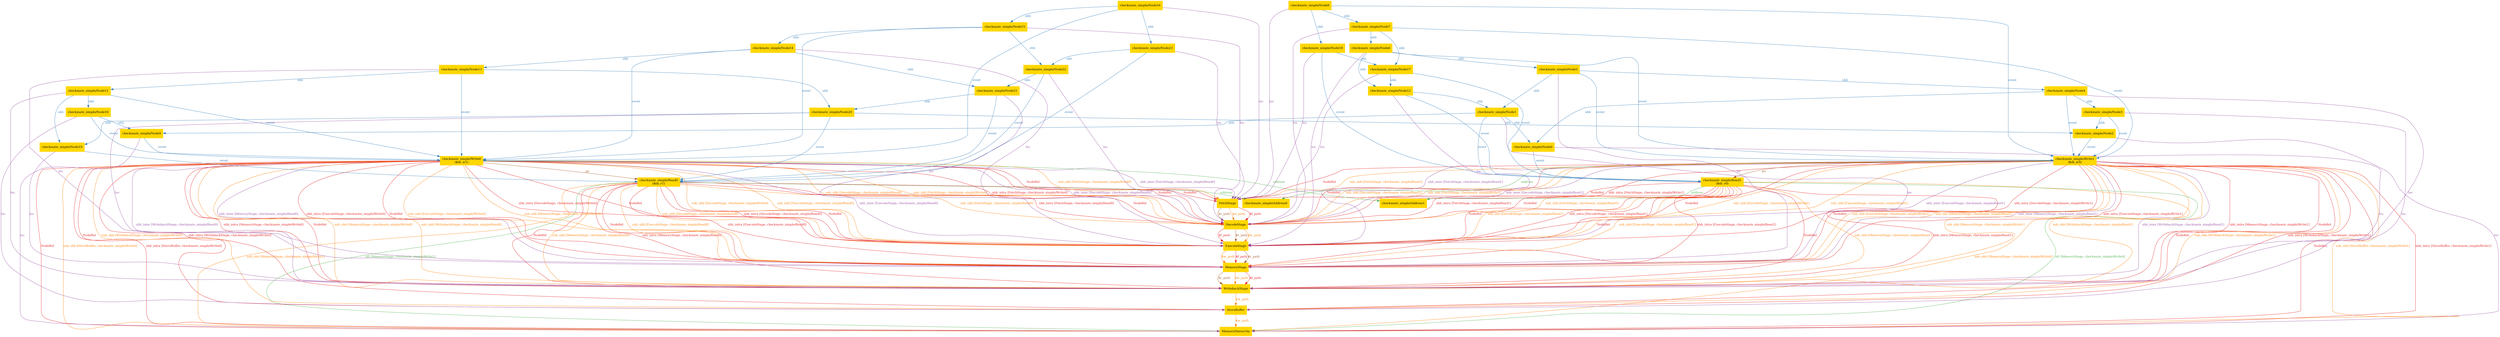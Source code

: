 digraph "graph" {
graph [fontsize=12]
node [fontsize=12]
edge [fontsize=12]
rankdir=TB;
"N7" -> "N6" [uuid = "<DecodeStage, ExecuteStage>", color = "#e41a1c", fontcolor = "#e41a1c", style = "solid", label = "$f_path", dir = "forward", weight = "1"]
"N6" -> "N5" [uuid = "<ExecuteStage, MemoryStage>", color = "#e41a1c", fontcolor = "#e41a1c", style = "solid", label = "$f_path", dir = "forward", weight = "1"]
"N8" -> "N7" [uuid = "<FetchStage, DecodeStage>", color = "#e41a1c", fontcolor = "#e41a1c", style = "solid", label = "$f_path", dir = "forward", weight = "1"]
"N5" -> "N4" [uuid = "<MemoryStage, WritebackStage>", color = "#e41a1c", fontcolor = "#e41a1c", style = "solid", label = "$f_path", dir = "forward", weight = "1"]
"N7" -> "N6" [uuid = "<DecodeStage, ExecuteStage>", color = "#a65628", fontcolor = "#a65628", style = "solid", label = "$r_path", dir = "forward", weight = "1"]
"N6" -> "N5" [uuid = "<ExecuteStage, MemoryStage>", color = "#a65628", fontcolor = "#a65628", style = "solid", label = "$r_path", dir = "forward", weight = "1"]
"N8" -> "N7" [uuid = "<FetchStage, DecodeStage>", color = "#a65628", fontcolor = "#a65628", style = "solid", label = "$r_path", dir = "forward", weight = "1"]
"N5" -> "N4" [uuid = "<MemoryStage, WritebackStage>", color = "#a65628", fontcolor = "#a65628", style = "solid", label = "$r_path", dir = "forward", weight = "1"]
"N7" -> "N6" [uuid = "<DecodeStage, ExecuteStage>", color = "#ff7f00", fontcolor = "#ff7f00", style = "solid", label = "$w_path", dir = "forward", weight = "1"]
"N6" -> "N5" [uuid = "<ExecuteStage, MemoryStage>", color = "#ff7f00", fontcolor = "#ff7f00", style = "solid", label = "$w_path", dir = "forward", weight = "1"]
"N8" -> "N7" [uuid = "<FetchStage, DecodeStage>", color = "#ff7f00", fontcolor = "#ff7f00", style = "solid", label = "$w_path", dir = "forward", weight = "1"]
"N5" -> "N4" [uuid = "<MemoryStage, WritebackStage>", color = "#ff7f00", fontcolor = "#ff7f00", style = "solid", label = "$w_path", dir = "forward", weight = "1"]
"N3" -> "N2" [uuid = "<StoreBuffer, MemoryHierarchy>", color = "#ff7f00", fontcolor = "#ff7f00", style = "solid", label = "$w_path", dir = "forward", weight = "1"]
"N4" -> "N3" [uuid = "<WritebackStage, StoreBuffer>", color = "#ff7f00", fontcolor = "#ff7f00", style = "solid", label = "$w_path", dir = "forward", weight = "1"]
"N15" -> "N1" [uuid = "<checkmate_simple/Read0, checkmate_simple/Address0>", color = "#4daf4a", fontcolor = "#4daf4a", style = "solid", label = "address", dir = "forward", weight = "1"]
"N9" -> "N0" [uuid = "<checkmate_simple/Read1, checkmate_simple/Address1>", color = "#4daf4a", fontcolor = "#4daf4a", style = "solid", label = "address", dir = "forward", weight = "1"]
"N16" -> "N0" [uuid = "<checkmate_simple/Write0, checkmate_simple/Address1>", color = "#4daf4a", fontcolor = "#4daf4a", style = "solid", label = "address", dir = "forward", weight = "1"]
"N10" -> "N1" [uuid = "<checkmate_simple/Write1, checkmate_simple/Address0>", color = "#4daf4a", fontcolor = "#4daf4a", style = "solid", label = "address", dir = "forward", weight = "1"]
"N13" -> "N9" [uuid = "<checkmate_simple/Node0, checkmate_simple/Read1>", color = "#377eb8", fontcolor = "#377eb8", style = "solid", label = "event", dir = "forward", weight = "1"]
"N19" -> "N9" [uuid = "<checkmate_simple/Node1, checkmate_simple/Read1>", color = "#377eb8", fontcolor = "#377eb8", style = "solid", label = "event", dir = "forward", weight = "1"]
"N11" -> "N10" [uuid = "<checkmate_simple/Node2, checkmate_simple/Write1>", color = "#377eb8", fontcolor = "#377eb8", style = "solid", label = "event", dir = "forward", weight = "1"]
"N12" -> "N10" [uuid = "<checkmate_simple/Node3, checkmate_simple/Write1>", color = "#377eb8", fontcolor = "#377eb8", style = "solid", label = "event", dir = "forward", weight = "1"]
"N14" -> "N10" [uuid = "<checkmate_simple/Node4, checkmate_simple/Write1>", color = "#377eb8", fontcolor = "#377eb8", style = "solid", label = "event", dir = "forward", weight = "1"]
"N23" -> "N10" [uuid = "<checkmate_simple/Node5, checkmate_simple/Write1>", color = "#377eb8", fontcolor = "#377eb8", style = "solid", label = "event", dir = "forward", weight = "1"]
"N24" -> "N10" [uuid = "<checkmate_simple/Node6, checkmate_simple/Write1>", color = "#377eb8", fontcolor = "#377eb8", style = "solid", label = "event", dir = "forward", weight = "1"]
"N25" -> "N10" [uuid = "<checkmate_simple/Node7, checkmate_simple/Write1>", color = "#377eb8", fontcolor = "#377eb8", style = "solid", label = "event", dir = "forward", weight = "1"]
"N26" -> "N10" [uuid = "<checkmate_simple/Node8, checkmate_simple/Write1>", color = "#377eb8", fontcolor = "#377eb8", style = "solid", label = "event", dir = "forward", weight = "1"]
"N17" -> "N16" [uuid = "<checkmate_simple/Node9, checkmate_simple/Write0>", color = "#377eb8", fontcolor = "#377eb8", style = "solid", label = "event", dir = "forward", weight = "1"]
"N18" -> "N16" [uuid = "<checkmate_simple/Node10, checkmate_simple/Write0>", color = "#377eb8", fontcolor = "#377eb8", style = "solid", label = "event", dir = "forward", weight = "1"]
"N32" -> "N16" [uuid = "<checkmate_simple/Node11, checkmate_simple/Write0>", color = "#377eb8", fontcolor = "#377eb8", style = "solid", label = "event", dir = "forward", weight = "1"]
"N20" -> "N9" [uuid = "<checkmate_simple/Node12, checkmate_simple/Read1>", color = "#377eb8", fontcolor = "#377eb8", style = "solid", label = "event", dir = "forward", weight = "1"]
"N33" -> "N16" [uuid = "<checkmate_simple/Node13, checkmate_simple/Write0>", color = "#377eb8", fontcolor = "#377eb8", style = "solid", label = "event", dir = "forward", weight = "1"]
"N34" -> "N16" [uuid = "<checkmate_simple/Node14, checkmate_simple/Write0>", color = "#377eb8", fontcolor = "#377eb8", style = "solid", label = "event", dir = "forward", weight = "1"]
"N35" -> "N16" [uuid = "<checkmate_simple/Node15, checkmate_simple/Write0>", color = "#377eb8", fontcolor = "#377eb8", style = "solid", label = "event", dir = "forward", weight = "1"]
"N36" -> "N16" [uuid = "<checkmate_simple/Node16, checkmate_simple/Write0>", color = "#377eb8", fontcolor = "#377eb8", style = "solid", label = "event", dir = "forward", weight = "1"]
"N21" -> "N9" [uuid = "<checkmate_simple/Node17, checkmate_simple/Read1>", color = "#377eb8", fontcolor = "#377eb8", style = "solid", label = "event", dir = "forward", weight = "1"]
"N22" -> "N9" [uuid = "<checkmate_simple/Node18, checkmate_simple/Read1>", color = "#377eb8", fontcolor = "#377eb8", style = "solid", label = "event", dir = "forward", weight = "1"]
"N27" -> "N15" [uuid = "<checkmate_simple/Node19, checkmate_simple/Read0>", color = "#377eb8", fontcolor = "#377eb8", style = "solid", label = "event", dir = "forward", weight = "1"]
"N28" -> "N15" [uuid = "<checkmate_simple/Node20, checkmate_simple/Read0>", color = "#377eb8", fontcolor = "#377eb8", style = "solid", label = "event", dir = "forward", weight = "1"]
"N29" -> "N15" [uuid = "<checkmate_simple/Node21, checkmate_simple/Read0>", color = "#377eb8", fontcolor = "#377eb8", style = "solid", label = "event", dir = "forward", weight = "1"]
"N30" -> "N15" [uuid = "<checkmate_simple/Node22, checkmate_simple/Read0>", color = "#377eb8", fontcolor = "#377eb8", style = "solid", label = "event", dir = "forward", weight = "1"]
"N31" -> "N15" [uuid = "<checkmate_simple/Node23, checkmate_simple/Read0>", color = "#377eb8", fontcolor = "#377eb8", style = "solid", label = "event", dir = "forward", weight = "1"]
"N13" -> "N4" [uuid = "<checkmate_simple/Node0, WritebackStage>", color = "#984ea3", fontcolor = "#984ea3", style = "solid", label = "loc", dir = "forward", weight = "1"]
"N19" -> "N5" [uuid = "<checkmate_simple/Node1, MemoryStage>", color = "#984ea3", fontcolor = "#984ea3", style = "solid", label = "loc", dir = "forward", weight = "1"]
"N11" -> "N2" [uuid = "<checkmate_simple/Node2, MemoryHierarchy>", color = "#984ea3", fontcolor = "#984ea3", style = "solid", label = "loc", dir = "forward", weight = "1"]
"N12" -> "N3" [uuid = "<checkmate_simple/Node3, StoreBuffer>", color = "#984ea3", fontcolor = "#984ea3", style = "solid", label = "loc", dir = "forward", weight = "1"]
"N14" -> "N4" [uuid = "<checkmate_simple/Node4, WritebackStage>", color = "#984ea3", fontcolor = "#984ea3", style = "solid", label = "loc", dir = "forward", weight = "1"]
"N23" -> "N5" [uuid = "<checkmate_simple/Node5, MemoryStage>", color = "#984ea3", fontcolor = "#984ea3", style = "solid", label = "loc", dir = "forward", weight = "1"]
"N24" -> "N6" [uuid = "<checkmate_simple/Node6, ExecuteStage>", color = "#984ea3", fontcolor = "#984ea3", style = "solid", label = "loc", dir = "forward", weight = "1"]
"N25" -> "N7" [uuid = "<checkmate_simple/Node7, DecodeStage>", color = "#984ea3", fontcolor = "#984ea3", style = "solid", label = "loc", dir = "forward", weight = "1"]
"N26" -> "N8" [uuid = "<checkmate_simple/Node8, FetchStage>", color = "#984ea3", fontcolor = "#984ea3", style = "solid", label = "loc", dir = "forward", weight = "1"]
"N17" -> "N2" [uuid = "<checkmate_simple/Node9, MemoryHierarchy>", color = "#984ea3", fontcolor = "#984ea3", style = "solid", label = "loc", dir = "forward", weight = "1"]
"N18" -> "N3" [uuid = "<checkmate_simple/Node10, StoreBuffer>", color = "#984ea3", fontcolor = "#984ea3", style = "solid", label = "loc", dir = "forward", weight = "1"]
"N32" -> "N4" [uuid = "<checkmate_simple/Node11, WritebackStage>", color = "#984ea3", fontcolor = "#984ea3", style = "solid", label = "loc", dir = "forward", weight = "1"]
"N20" -> "N6" [uuid = "<checkmate_simple/Node12, ExecuteStage>", color = "#984ea3", fontcolor = "#984ea3", style = "solid", label = "loc", dir = "forward", weight = "1"]
"N33" -> "N5" [uuid = "<checkmate_simple/Node13, MemoryStage>", color = "#984ea3", fontcolor = "#984ea3", style = "solid", label = "loc", dir = "forward", weight = "1"]
"N34" -> "N6" [uuid = "<checkmate_simple/Node14, ExecuteStage>", color = "#984ea3", fontcolor = "#984ea3", style = "solid", label = "loc", dir = "forward", weight = "1"]
"N35" -> "N7" [uuid = "<checkmate_simple/Node15, DecodeStage>", color = "#984ea3", fontcolor = "#984ea3", style = "solid", label = "loc", dir = "forward", weight = "1"]
"N36" -> "N8" [uuid = "<checkmate_simple/Node16, FetchStage>", color = "#984ea3", fontcolor = "#984ea3", style = "solid", label = "loc", dir = "forward", weight = "1"]
"N21" -> "N7" [uuid = "<checkmate_simple/Node17, DecodeStage>", color = "#984ea3", fontcolor = "#984ea3", style = "solid", label = "loc", dir = "forward", weight = "1"]
"N22" -> "N8" [uuid = "<checkmate_simple/Node18, FetchStage>", color = "#984ea3", fontcolor = "#984ea3", style = "solid", label = "loc", dir = "forward", weight = "1"]
"N27" -> "N4" [uuid = "<checkmate_simple/Node19, WritebackStage>", color = "#984ea3", fontcolor = "#984ea3", style = "solid", label = "loc", dir = "forward", weight = "1"]
"N28" -> "N5" [uuid = "<checkmate_simple/Node20, MemoryStage>", color = "#984ea3", fontcolor = "#984ea3", style = "solid", label = "loc", dir = "forward", weight = "1"]
"N29" -> "N6" [uuid = "<checkmate_simple/Node21, ExecuteStage>", color = "#984ea3", fontcolor = "#984ea3", style = "solid", label = "loc", dir = "forward", weight = "1"]
"N30" -> "N7" [uuid = "<checkmate_simple/Node22, DecodeStage>", color = "#984ea3", fontcolor = "#984ea3", style = "solid", label = "loc", dir = "forward", weight = "1"]
"N31" -> "N8" [uuid = "<checkmate_simple/Node23, FetchStage>", color = "#984ea3", fontcolor = "#984ea3", style = "solid", label = "loc", dir = "forward", weight = "1"]
"N15" -> "N7" [uuid = "<checkmate_simple/Read0, DecodeStage>", color = "#e41a1c", fontcolor = "#e41a1c", style = "solid", label = "NodeRel", dir = "forward", weight = "1"]
"N15" -> "N6" [uuid = "<checkmate_simple/Read0, ExecuteStage>", color = "#e41a1c", fontcolor = "#e41a1c", style = "solid", label = "NodeRel", dir = "forward", weight = "1"]
"N15" -> "N8" [uuid = "<checkmate_simple/Read0, FetchStage>", color = "#e41a1c", fontcolor = "#e41a1c", style = "solid", label = "NodeRel", dir = "forward", weight = "1"]
"N15" -> "N5" [uuid = "<checkmate_simple/Read0, MemoryStage>", color = "#e41a1c", fontcolor = "#e41a1c", style = "solid", label = "NodeRel", dir = "forward", weight = "1"]
"N15" -> "N4" [uuid = "<checkmate_simple/Read0, WritebackStage>", color = "#e41a1c", fontcolor = "#e41a1c", style = "solid", label = "NodeRel", dir = "forward", weight = "1"]
"N9" -> "N7" [uuid = "<checkmate_simple/Read1, DecodeStage>", color = "#e41a1c", fontcolor = "#e41a1c", style = "solid", label = "NodeRel", dir = "forward", weight = "1"]
"N9" -> "N6" [uuid = "<checkmate_simple/Read1, ExecuteStage>", color = "#e41a1c", fontcolor = "#e41a1c", style = "solid", label = "NodeRel", dir = "forward", weight = "1"]
"N9" -> "N8" [uuid = "<checkmate_simple/Read1, FetchStage>", color = "#e41a1c", fontcolor = "#e41a1c", style = "solid", label = "NodeRel", dir = "forward", weight = "1"]
"N9" -> "N5" [uuid = "<checkmate_simple/Read1, MemoryStage>", color = "#e41a1c", fontcolor = "#e41a1c", style = "solid", label = "NodeRel", dir = "forward", weight = "1"]
"N9" -> "N4" [uuid = "<checkmate_simple/Read1, WritebackStage>", color = "#e41a1c", fontcolor = "#e41a1c", style = "solid", label = "NodeRel", dir = "forward", weight = "1"]
"N16" -> "N7" [uuid = "<checkmate_simple/Write0, DecodeStage>", color = "#e41a1c", fontcolor = "#e41a1c", style = "solid", label = "NodeRel", dir = "forward", weight = "1"]
"N16" -> "N6" [uuid = "<checkmate_simple/Write0, ExecuteStage>", color = "#e41a1c", fontcolor = "#e41a1c", style = "solid", label = "NodeRel", dir = "forward", weight = "1"]
"N16" -> "N8" [uuid = "<checkmate_simple/Write0, FetchStage>", color = "#e41a1c", fontcolor = "#e41a1c", style = "solid", label = "NodeRel", dir = "forward", weight = "1"]
"N16" -> "N2" [uuid = "<checkmate_simple/Write0, MemoryHierarchy>", color = "#e41a1c", fontcolor = "#e41a1c", style = "solid", label = "NodeRel", dir = "forward", weight = "1"]
"N16" -> "N5" [uuid = "<checkmate_simple/Write0, MemoryStage>", color = "#e41a1c", fontcolor = "#e41a1c", style = "solid", label = "NodeRel", dir = "forward", weight = "1"]
"N16" -> "N3" [uuid = "<checkmate_simple/Write0, StoreBuffer>", color = "#e41a1c", fontcolor = "#e41a1c", style = "solid", label = "NodeRel", dir = "forward", weight = "1"]
"N16" -> "N4" [uuid = "<checkmate_simple/Write0, WritebackStage>", color = "#e41a1c", fontcolor = "#e41a1c", style = "solid", label = "NodeRel", dir = "forward", weight = "1"]
"N10" -> "N7" [uuid = "<checkmate_simple/Write1, DecodeStage>", color = "#e41a1c", fontcolor = "#e41a1c", style = "solid", label = "NodeRel", dir = "forward", weight = "1"]
"N10" -> "N6" [uuid = "<checkmate_simple/Write1, ExecuteStage>", color = "#e41a1c", fontcolor = "#e41a1c", style = "solid", label = "NodeRel", dir = "forward", weight = "1"]
"N10" -> "N8" [uuid = "<checkmate_simple/Write1, FetchStage>", color = "#e41a1c", fontcolor = "#e41a1c", style = "solid", label = "NodeRel", dir = "forward", weight = "1"]
"N10" -> "N2" [uuid = "<checkmate_simple/Write1, MemoryHierarchy>", color = "#e41a1c", fontcolor = "#e41a1c", style = "solid", label = "NodeRel", dir = "forward", weight = "1"]
"N10" -> "N5" [uuid = "<checkmate_simple/Write1, MemoryStage>", color = "#e41a1c", fontcolor = "#e41a1c", style = "solid", label = "NodeRel", dir = "forward", weight = "1"]
"N10" -> "N3" [uuid = "<checkmate_simple/Write1, StoreBuffer>", color = "#e41a1c", fontcolor = "#e41a1c", style = "solid", label = "NodeRel", dir = "forward", weight = "1"]
"N10" -> "N4" [uuid = "<checkmate_simple/Write1, WritebackStage>", color = "#e41a1c", fontcolor = "#e41a1c", style = "solid", label = "NodeRel", dir = "forward", weight = "1"]
"N16" -> "N15" [uuid = "<checkmate_simple/Write0, checkmate_simple/Read0>", color = "#a65628", fontcolor = "#a65628", style = "solid", label = "po", dir = "forward", weight = "1"]
"N10" -> "N9" [uuid = "<checkmate_simple/Write1, checkmate_simple/Read1>", color = "#a65628", fontcolor = "#a65628", style = "solid", label = "po", dir = "forward", weight = "1"]
"N15" -> "N6" [uuid = "<checkmate_simple/Read0, DecodeStage, checkmate_simple/Read0, ExecuteStage>", color = "#ff7f00", fontcolor = "#ff7f00", style = "solid", label = "sub_uhb [DecodeStage, checkmate_simple/Read0]", dir = "forward", weight = "1"]
"N15" -> "N5" [uuid = "<checkmate_simple/Read0, ExecuteStage, checkmate_simple/Read0, MemoryStage>", color = "#ff7f00", fontcolor = "#ff7f00", style = "solid", label = "sub_uhb [ExecuteStage, checkmate_simple/Read0]", dir = "forward", weight = "1"]
"N15" -> "N7" [uuid = "<checkmate_simple/Read0, FetchStage, checkmate_simple/Read0, DecodeStage>", color = "#ff7f00", fontcolor = "#ff7f00", style = "solid", label = "sub_uhb [FetchStage, checkmate_simple/Read0]", dir = "forward", weight = "1"]
"N15" -> "N4" [uuid = "<checkmate_simple/Read0, MemoryStage, checkmate_simple/Read0, WritebackStage>", color = "#ff7f00", fontcolor = "#ff7f00", style = "solid", label = "sub_uhb [MemoryStage, checkmate_simple/Read0]", dir = "forward", weight = "1"]
"N15" -> "N2" [uuid = "<checkmate_simple/Read0, MemoryStage, checkmate_simple/Write1, MemoryHierarchy>", color = "#ff7f00", fontcolor = "#ff7f00", style = "solid", label = "sub_uhb [MemoryStage, checkmate_simple/Write1]", dir = "forward", weight = "1"]
"N9" -> "N6" [uuid = "<checkmate_simple/Read1, DecodeStage, checkmate_simple/Read1, ExecuteStage>", color = "#ff7f00", fontcolor = "#ff7f00", style = "solid", label = "sub_uhb [DecodeStage, checkmate_simple/Read1]", dir = "forward", weight = "1"]
"N9" -> "N5" [uuid = "<checkmate_simple/Read1, ExecuteStage, checkmate_simple/Read1, MemoryStage>", color = "#ff7f00", fontcolor = "#ff7f00", style = "solid", label = "sub_uhb [ExecuteStage, checkmate_simple/Read1]", dir = "forward", weight = "1"]
"N9" -> "N7" [uuid = "<checkmate_simple/Read1, FetchStage, checkmate_simple/Read1, DecodeStage>", color = "#ff7f00", fontcolor = "#ff7f00", style = "solid", label = "sub_uhb [FetchStage, checkmate_simple/Read1]", dir = "forward", weight = "1"]
"N9" -> "N4" [uuid = "<checkmate_simple/Read1, MemoryStage, checkmate_simple/Read1, WritebackStage>", color = "#ff7f00", fontcolor = "#ff7f00", style = "solid", label = "sub_uhb [MemoryStage, checkmate_simple/Read1]", dir = "forward", weight = "1"]
"N9" -> "N2" [uuid = "<checkmate_simple/Read1, MemoryStage, checkmate_simple/Write0, MemoryHierarchy>", color = "#ff7f00", fontcolor = "#ff7f00", style = "solid", label = "sub_uhb [MemoryStage, checkmate_simple/Write0]", dir = "forward", weight = "1"]
"N16" -> "N7" [uuid = "<checkmate_simple/Write0, DecodeStage, checkmate_simple/Read0, DecodeStage>", color = "#ff7f00", fontcolor = "#ff7f00", style = "solid", label = "sub_uhb [DecodeStage, checkmate_simple/Read0]", dir = "forward", weight = "1"]
"N16" -> "N6" [uuid = "<checkmate_simple/Write0, DecodeStage, checkmate_simple/Write0, ExecuteStage>", color = "#ff7f00", fontcolor = "#ff7f00", style = "solid", label = "sub_uhb [DecodeStage, checkmate_simple/Write0]", dir = "forward", weight = "1"]
"N16" -> "N6" [uuid = "<checkmate_simple/Write0, ExecuteStage, checkmate_simple/Read0, ExecuteStage>", color = "#ff7f00", fontcolor = "#ff7f00", style = "solid", label = "sub_uhb [ExecuteStage, checkmate_simple/Read0]", dir = "forward", weight = "1"]
"N16" -> "N5" [uuid = "<checkmate_simple/Write0, ExecuteStage, checkmate_simple/Write0, MemoryStage>", color = "#ff7f00", fontcolor = "#ff7f00", style = "solid", label = "sub_uhb [ExecuteStage, checkmate_simple/Write0]", dir = "forward", weight = "1"]
"N16" -> "N8" [uuid = "<checkmate_simple/Write0, FetchStage, checkmate_simple/Read0, FetchStage>", color = "#ff7f00", fontcolor = "#ff7f00", style = "solid", label = "sub_uhb [FetchStage, checkmate_simple/Read0]", dir = "forward", weight = "1"]
"N16" -> "N7" [uuid = "<checkmate_simple/Write0, FetchStage, checkmate_simple/Write0, DecodeStage>", color = "#ff7f00", fontcolor = "#ff7f00", style = "solid", label = "sub_uhb [FetchStage, checkmate_simple/Write0]", dir = "forward", weight = "1"]
"N16" -> "N5" [uuid = "<checkmate_simple/Write0, MemoryStage, checkmate_simple/Read0, MemoryStage>", color = "#ff7f00", fontcolor = "#ff7f00", style = "solid", label = "sub_uhb [MemoryStage, checkmate_simple/Read0]", dir = "forward", weight = "1"]
"N16" -> "N4" [uuid = "<checkmate_simple/Write0, MemoryStage, checkmate_simple/Write0, WritebackStage>", color = "#ff7f00", fontcolor = "#ff7f00", style = "solid", label = "sub_uhb [MemoryStage, checkmate_simple/Write0]", dir = "forward", weight = "1"]
"N16" -> "N2" [uuid = "<checkmate_simple/Write0, StoreBuffer, checkmate_simple/Write0, MemoryHierarchy>", color = "#ff7f00", fontcolor = "#ff7f00", style = "solid", label = "sub_uhb [StoreBuffer, checkmate_simple/Write0]", dir = "forward", weight = "1"]
"N16" -> "N4" [uuid = "<checkmate_simple/Write0, WritebackStage, checkmate_simple/Read0, WritebackStage>", color = "#ff7f00", fontcolor = "#ff7f00", style = "solid", label = "sub_uhb [WritebackStage, checkmate_simple/Read0]", dir = "forward", weight = "1"]
"N16" -> "N3" [uuid = "<checkmate_simple/Write0, WritebackStage, checkmate_simple/Write0, StoreBuffer>", color = "#ff7f00", fontcolor = "#ff7f00", style = "solid", label = "sub_uhb [WritebackStage, checkmate_simple/Write0]", dir = "forward", weight = "1"]
"N10" -> "N7" [uuid = "<checkmate_simple/Write1, DecodeStage, checkmate_simple/Read1, DecodeStage>", color = "#ff7f00", fontcolor = "#ff7f00", style = "solid", label = "sub_uhb [DecodeStage, checkmate_simple/Read1]", dir = "forward", weight = "1"]
"N10" -> "N6" [uuid = "<checkmate_simple/Write1, DecodeStage, checkmate_simple/Write1, ExecuteStage>", color = "#ff7f00", fontcolor = "#ff7f00", style = "solid", label = "sub_uhb [DecodeStage, checkmate_simple/Write1]", dir = "forward", weight = "1"]
"N10" -> "N6" [uuid = "<checkmate_simple/Write1, ExecuteStage, checkmate_simple/Read1, ExecuteStage>", color = "#ff7f00", fontcolor = "#ff7f00", style = "solid", label = "sub_uhb [ExecuteStage, checkmate_simple/Read1]", dir = "forward", weight = "1"]
"N10" -> "N5" [uuid = "<checkmate_simple/Write1, ExecuteStage, checkmate_simple/Write1, MemoryStage>", color = "#ff7f00", fontcolor = "#ff7f00", style = "solid", label = "sub_uhb [ExecuteStage, checkmate_simple/Write1]", dir = "forward", weight = "1"]
"N10" -> "N8" [uuid = "<checkmate_simple/Write1, FetchStage, checkmate_simple/Read1, FetchStage>", color = "#ff7f00", fontcolor = "#ff7f00", style = "solid", label = "sub_uhb [FetchStage, checkmate_simple/Read1]", dir = "forward", weight = "1"]
"N10" -> "N7" [uuid = "<checkmate_simple/Write1, FetchStage, checkmate_simple/Write1, DecodeStage>", color = "#ff7f00", fontcolor = "#ff7f00", style = "solid", label = "sub_uhb [FetchStage, checkmate_simple/Write1]", dir = "forward", weight = "1"]
"N10" -> "N5" [uuid = "<checkmate_simple/Write1, MemoryStage, checkmate_simple/Read1, MemoryStage>", color = "#ff7f00", fontcolor = "#ff7f00", style = "solid", label = "sub_uhb [MemoryStage, checkmate_simple/Read1]", dir = "forward", weight = "1"]
"N10" -> "N4" [uuid = "<checkmate_simple/Write1, MemoryStage, checkmate_simple/Write1, WritebackStage>", color = "#ff7f00", fontcolor = "#ff7f00", style = "solid", label = "sub_uhb [MemoryStage, checkmate_simple/Write1]", dir = "forward", weight = "1"]
"N10" -> "N2" [uuid = "<checkmate_simple/Write1, StoreBuffer, checkmate_simple/Write1, MemoryHierarchy>", color = "#ff7f00", fontcolor = "#ff7f00", style = "solid", label = "sub_uhb [StoreBuffer, checkmate_simple/Write1]", dir = "forward", weight = "1"]
"N10" -> "N4" [uuid = "<checkmate_simple/Write1, WritebackStage, checkmate_simple/Read1, WritebackStage>", color = "#ff7f00", fontcolor = "#ff7f00", style = "solid", label = "sub_uhb [WritebackStage, checkmate_simple/Read1]", dir = "forward", weight = "1"]
"N10" -> "N3" [uuid = "<checkmate_simple/Write1, WritebackStage, checkmate_simple/Write1, StoreBuffer>", color = "#ff7f00", fontcolor = "#ff7f00", style = "solid", label = "sub_uhb [WritebackStage, checkmate_simple/Write1]", dir = "forward", weight = "1"]
"N15" -> "N2" [uuid = "<checkmate_simple/Read0, MemoryStage, checkmate_simple/Write1, MemoryHierarchy>", color = "#4daf4a", fontcolor = "#4daf4a", style = "solid", label = "ufr [MemoryStage, checkmate_simple/Write1]", dir = "forward", weight = "1"]
"N9" -> "N2" [uuid = "<checkmate_simple/Read1, MemoryStage, checkmate_simple/Write0, MemoryHierarchy>", color = "#4daf4a", fontcolor = "#4daf4a", style = "solid", label = "ufr [MemoryStage, checkmate_simple/Write0]", dir = "forward", weight = "1"]
"N19" -> "N13" [uuid = "<checkmate_simple/Node1, checkmate_simple/Node0>", color = "#377eb8", fontcolor = "#377eb8", style = "solid", label = "uhb", dir = "forward", weight = "1"]
"N19" -> "N17" [uuid = "<checkmate_simple/Node1, checkmate_simple/Node9>", color = "#377eb8", fontcolor = "#377eb8", style = "solid", label = "uhb", dir = "forward", weight = "1"]
"N12" -> "N11" [uuid = "<checkmate_simple/Node3, checkmate_simple/Node2>", color = "#377eb8", fontcolor = "#377eb8", style = "solid", label = "uhb", dir = "forward", weight = "1"]
"N14" -> "N13" [uuid = "<checkmate_simple/Node4, checkmate_simple/Node0>", color = "#377eb8", fontcolor = "#377eb8", style = "solid", label = "uhb", dir = "forward", weight = "1"]
"N14" -> "N12" [uuid = "<checkmate_simple/Node4, checkmate_simple/Node3>", color = "#377eb8", fontcolor = "#377eb8", style = "solid", label = "uhb", dir = "forward", weight = "1"]
"N23" -> "N19" [uuid = "<checkmate_simple/Node5, checkmate_simple/Node1>", color = "#377eb8", fontcolor = "#377eb8", style = "solid", label = "uhb", dir = "forward", weight = "1"]
"N23" -> "N14" [uuid = "<checkmate_simple/Node5, checkmate_simple/Node4>", color = "#377eb8", fontcolor = "#377eb8", style = "solid", label = "uhb", dir = "forward", weight = "1"]
"N24" -> "N23" [uuid = "<checkmate_simple/Node6, checkmate_simple/Node5>", color = "#377eb8", fontcolor = "#377eb8", style = "solid", label = "uhb", dir = "forward", weight = "1"]
"N24" -> "N20" [uuid = "<checkmate_simple/Node6, checkmate_simple/Node12>", color = "#377eb8", fontcolor = "#377eb8", style = "solid", label = "uhb", dir = "forward", weight = "1"]
"N25" -> "N24" [uuid = "<checkmate_simple/Node7, checkmate_simple/Node6>", color = "#377eb8", fontcolor = "#377eb8", style = "solid", label = "uhb", dir = "forward", weight = "1"]
"N25" -> "N21" [uuid = "<checkmate_simple/Node7, checkmate_simple/Node17>", color = "#377eb8", fontcolor = "#377eb8", style = "solid", label = "uhb", dir = "forward", weight = "1"]
"N26" -> "N25" [uuid = "<checkmate_simple/Node8, checkmate_simple/Node7>", color = "#377eb8", fontcolor = "#377eb8", style = "solid", label = "uhb", dir = "forward", weight = "1"]
"N26" -> "N22" [uuid = "<checkmate_simple/Node8, checkmate_simple/Node18>", color = "#377eb8", fontcolor = "#377eb8", style = "solid", label = "uhb", dir = "forward", weight = "1"]
"N18" -> "N17" [uuid = "<checkmate_simple/Node10, checkmate_simple/Node9>", color = "#377eb8", fontcolor = "#377eb8", style = "solid", label = "uhb", dir = "forward", weight = "1"]
"N32" -> "N18" [uuid = "<checkmate_simple/Node11, checkmate_simple/Node10>", color = "#377eb8", fontcolor = "#377eb8", style = "solid", label = "uhb", dir = "forward", weight = "1"]
"N32" -> "N27" [uuid = "<checkmate_simple/Node11, checkmate_simple/Node19>", color = "#377eb8", fontcolor = "#377eb8", style = "solid", label = "uhb", dir = "forward", weight = "1"]
"N20" -> "N19" [uuid = "<checkmate_simple/Node12, checkmate_simple/Node1>", color = "#377eb8", fontcolor = "#377eb8", style = "solid", label = "uhb", dir = "forward", weight = "1"]
"N33" -> "N32" [uuid = "<checkmate_simple/Node13, checkmate_simple/Node11>", color = "#377eb8", fontcolor = "#377eb8", style = "solid", label = "uhb", dir = "forward", weight = "1"]
"N33" -> "N28" [uuid = "<checkmate_simple/Node13, checkmate_simple/Node20>", color = "#377eb8", fontcolor = "#377eb8", style = "solid", label = "uhb", dir = "forward", weight = "1"]
"N34" -> "N33" [uuid = "<checkmate_simple/Node14, checkmate_simple/Node13>", color = "#377eb8", fontcolor = "#377eb8", style = "solid", label = "uhb", dir = "forward", weight = "1"]
"N34" -> "N29" [uuid = "<checkmate_simple/Node14, checkmate_simple/Node21>", color = "#377eb8", fontcolor = "#377eb8", style = "solid", label = "uhb", dir = "forward", weight = "1"]
"N35" -> "N34" [uuid = "<checkmate_simple/Node15, checkmate_simple/Node14>", color = "#377eb8", fontcolor = "#377eb8", style = "solid", label = "uhb", dir = "forward", weight = "1"]
"N35" -> "N30" [uuid = "<checkmate_simple/Node15, checkmate_simple/Node22>", color = "#377eb8", fontcolor = "#377eb8", style = "solid", label = "uhb", dir = "forward", weight = "1"]
"N36" -> "N35" [uuid = "<checkmate_simple/Node16, checkmate_simple/Node15>", color = "#377eb8", fontcolor = "#377eb8", style = "solid", label = "uhb", dir = "forward", weight = "1"]
"N36" -> "N31" [uuid = "<checkmate_simple/Node16, checkmate_simple/Node23>", color = "#377eb8", fontcolor = "#377eb8", style = "solid", label = "uhb", dir = "forward", weight = "1"]
"N21" -> "N20" [uuid = "<checkmate_simple/Node17, checkmate_simple/Node12>", color = "#377eb8", fontcolor = "#377eb8", style = "solid", label = "uhb", dir = "forward", weight = "1"]
"N22" -> "N21" [uuid = "<checkmate_simple/Node18, checkmate_simple/Node17>", color = "#377eb8", fontcolor = "#377eb8", style = "solid", label = "uhb", dir = "forward", weight = "1"]
"N28" -> "N11" [uuid = "<checkmate_simple/Node20, checkmate_simple/Node2>", color = "#377eb8", fontcolor = "#377eb8", style = "solid", label = "uhb", dir = "forward", weight = "1"]
"N28" -> "N27" [uuid = "<checkmate_simple/Node20, checkmate_simple/Node19>", color = "#377eb8", fontcolor = "#377eb8", style = "solid", label = "uhb", dir = "forward", weight = "1"]
"N29" -> "N28" [uuid = "<checkmate_simple/Node21, checkmate_simple/Node20>", color = "#377eb8", fontcolor = "#377eb8", style = "solid", label = "uhb", dir = "forward", weight = "1"]
"N30" -> "N29" [uuid = "<checkmate_simple/Node22, checkmate_simple/Node21>", color = "#377eb8", fontcolor = "#377eb8", style = "solid", label = "uhb", dir = "forward", weight = "1"]
"N31" -> "N30" [uuid = "<checkmate_simple/Node23, checkmate_simple/Node22>", color = "#377eb8", fontcolor = "#377eb8", style = "solid", label = "uhb", dir = "forward", weight = "1"]
"N16" -> "N7" [uuid = "<checkmate_simple/Write0, DecodeStage, checkmate_simple/Read0, DecodeStage>", color = "#984ea3", fontcolor = "#984ea3", style = "solid", label = "uhb_inter [DecodeStage, checkmate_simple/Read0]", dir = "forward", weight = "1"]
"N16" -> "N6" [uuid = "<checkmate_simple/Write0, ExecuteStage, checkmate_simple/Read0, ExecuteStage>", color = "#984ea3", fontcolor = "#984ea3", style = "solid", label = "uhb_inter [ExecuteStage, checkmate_simple/Read0]", dir = "forward", weight = "1"]
"N16" -> "N8" [uuid = "<checkmate_simple/Write0, FetchStage, checkmate_simple/Read0, FetchStage>", color = "#984ea3", fontcolor = "#984ea3", style = "solid", label = "uhb_inter [FetchStage, checkmate_simple/Read0]", dir = "forward", weight = "1"]
"N16" -> "N5" [uuid = "<checkmate_simple/Write0, MemoryStage, checkmate_simple/Read0, MemoryStage>", color = "#984ea3", fontcolor = "#984ea3", style = "solid", label = "uhb_inter [MemoryStage, checkmate_simple/Read0]", dir = "forward", weight = "1"]
"N16" -> "N4" [uuid = "<checkmate_simple/Write0, WritebackStage, checkmate_simple/Read0, WritebackStage>", color = "#984ea3", fontcolor = "#984ea3", style = "solid", label = "uhb_inter [WritebackStage, checkmate_simple/Read0]", dir = "forward", weight = "1"]
"N10" -> "N7" [uuid = "<checkmate_simple/Write1, DecodeStage, checkmate_simple/Read1, DecodeStage>", color = "#984ea3", fontcolor = "#984ea3", style = "solid", label = "uhb_inter [DecodeStage, checkmate_simple/Read1]", dir = "forward", weight = "1"]
"N10" -> "N6" [uuid = "<checkmate_simple/Write1, ExecuteStage, checkmate_simple/Read1, ExecuteStage>", color = "#984ea3", fontcolor = "#984ea3", style = "solid", label = "uhb_inter [ExecuteStage, checkmate_simple/Read1]", dir = "forward", weight = "1"]
"N10" -> "N8" [uuid = "<checkmate_simple/Write1, FetchStage, checkmate_simple/Read1, FetchStage>", color = "#984ea3", fontcolor = "#984ea3", style = "solid", label = "uhb_inter [FetchStage, checkmate_simple/Read1]", dir = "forward", weight = "1"]
"N10" -> "N5" [uuid = "<checkmate_simple/Write1, MemoryStage, checkmate_simple/Read1, MemoryStage>", color = "#984ea3", fontcolor = "#984ea3", style = "solid", label = "uhb_inter [MemoryStage, checkmate_simple/Read1]", dir = "forward", weight = "1"]
"N10" -> "N4" [uuid = "<checkmate_simple/Write1, WritebackStage, checkmate_simple/Read1, WritebackStage>", color = "#984ea3", fontcolor = "#984ea3", style = "solid", label = "uhb_inter [WritebackStage, checkmate_simple/Read1]", dir = "forward", weight = "1"]
"N15" -> "N6" [uuid = "<checkmate_simple/Read0, DecodeStage, checkmate_simple/Read0, ExecuteStage>", color = "#e41a1c", fontcolor = "#e41a1c", style = "solid", label = "uhb_intra [DecodeStage, checkmate_simple/Read0]", dir = "forward", weight = "1"]
"N15" -> "N5" [uuid = "<checkmate_simple/Read0, ExecuteStage, checkmate_simple/Read0, MemoryStage>", color = "#e41a1c", fontcolor = "#e41a1c", style = "solid", label = "uhb_intra [ExecuteStage, checkmate_simple/Read0]", dir = "forward", weight = "1"]
"N15" -> "N7" [uuid = "<checkmate_simple/Read0, FetchStage, checkmate_simple/Read0, DecodeStage>", color = "#e41a1c", fontcolor = "#e41a1c", style = "solid", label = "uhb_intra [FetchStage, checkmate_simple/Read0]", dir = "forward", weight = "1"]
"N15" -> "N4" [uuid = "<checkmate_simple/Read0, MemoryStage, checkmate_simple/Read0, WritebackStage>", color = "#e41a1c", fontcolor = "#e41a1c", style = "solid", label = "uhb_intra [MemoryStage, checkmate_simple/Read0]", dir = "forward", weight = "1"]
"N9" -> "N6" [uuid = "<checkmate_simple/Read1, DecodeStage, checkmate_simple/Read1, ExecuteStage>", color = "#e41a1c", fontcolor = "#e41a1c", style = "solid", label = "uhb_intra [DecodeStage, checkmate_simple/Read1]", dir = "forward", weight = "1"]
"N9" -> "N5" [uuid = "<checkmate_simple/Read1, ExecuteStage, checkmate_simple/Read1, MemoryStage>", color = "#e41a1c", fontcolor = "#e41a1c", style = "solid", label = "uhb_intra [ExecuteStage, checkmate_simple/Read1]", dir = "forward", weight = "1"]
"N9" -> "N7" [uuid = "<checkmate_simple/Read1, FetchStage, checkmate_simple/Read1, DecodeStage>", color = "#e41a1c", fontcolor = "#e41a1c", style = "solid", label = "uhb_intra [FetchStage, checkmate_simple/Read1]", dir = "forward", weight = "1"]
"N9" -> "N4" [uuid = "<checkmate_simple/Read1, MemoryStage, checkmate_simple/Read1, WritebackStage>", color = "#e41a1c", fontcolor = "#e41a1c", style = "solid", label = "uhb_intra [MemoryStage, checkmate_simple/Read1]", dir = "forward", weight = "1"]
"N16" -> "N6" [uuid = "<checkmate_simple/Write0, DecodeStage, checkmate_simple/Write0, ExecuteStage>", color = "#e41a1c", fontcolor = "#e41a1c", style = "solid", label = "uhb_intra [DecodeStage, checkmate_simple/Write0]", dir = "forward", weight = "1"]
"N16" -> "N5" [uuid = "<checkmate_simple/Write0, ExecuteStage, checkmate_simple/Write0, MemoryStage>", color = "#e41a1c", fontcolor = "#e41a1c", style = "solid", label = "uhb_intra [ExecuteStage, checkmate_simple/Write0]", dir = "forward", weight = "1"]
"N16" -> "N7" [uuid = "<checkmate_simple/Write0, FetchStage, checkmate_simple/Write0, DecodeStage>", color = "#e41a1c", fontcolor = "#e41a1c", style = "solid", label = "uhb_intra [FetchStage, checkmate_simple/Write0]", dir = "forward", weight = "1"]
"N16" -> "N4" [uuid = "<checkmate_simple/Write0, MemoryStage, checkmate_simple/Write0, WritebackStage>", color = "#e41a1c", fontcolor = "#e41a1c", style = "solid", label = "uhb_intra [MemoryStage, checkmate_simple/Write0]", dir = "forward", weight = "1"]
"N16" -> "N2" [uuid = "<checkmate_simple/Write0, StoreBuffer, checkmate_simple/Write0, MemoryHierarchy>", color = "#e41a1c", fontcolor = "#e41a1c", style = "solid", label = "uhb_intra [StoreBuffer, checkmate_simple/Write0]", dir = "forward", weight = "1"]
"N16" -> "N3" [uuid = "<checkmate_simple/Write0, WritebackStage, checkmate_simple/Write0, StoreBuffer>", color = "#e41a1c", fontcolor = "#e41a1c", style = "solid", label = "uhb_intra [WritebackStage, checkmate_simple/Write0]", dir = "forward", weight = "1"]
"N10" -> "N6" [uuid = "<checkmate_simple/Write1, DecodeStage, checkmate_simple/Write1, ExecuteStage>", color = "#e41a1c", fontcolor = "#e41a1c", style = "solid", label = "uhb_intra [DecodeStage, checkmate_simple/Write1]", dir = "forward", weight = "1"]
"N10" -> "N5" [uuid = "<checkmate_simple/Write1, ExecuteStage, checkmate_simple/Write1, MemoryStage>", color = "#e41a1c", fontcolor = "#e41a1c", style = "solid", label = "uhb_intra [ExecuteStage, checkmate_simple/Write1]", dir = "forward", weight = "1"]
"N10" -> "N7" [uuid = "<checkmate_simple/Write1, FetchStage, checkmate_simple/Write1, DecodeStage>", color = "#e41a1c", fontcolor = "#e41a1c", style = "solid", label = "uhb_intra [FetchStage, checkmate_simple/Write1]", dir = "forward", weight = "1"]
"N10" -> "N4" [uuid = "<checkmate_simple/Write1, MemoryStage, checkmate_simple/Write1, WritebackStage>", color = "#e41a1c", fontcolor = "#e41a1c", style = "solid", label = "uhb_intra [MemoryStage, checkmate_simple/Write1]", dir = "forward", weight = "1"]
"N10" -> "N2" [uuid = "<checkmate_simple/Write1, StoreBuffer, checkmate_simple/Write1, MemoryHierarchy>", color = "#e41a1c", fontcolor = "#e41a1c", style = "solid", label = "uhb_intra [StoreBuffer, checkmate_simple/Write1]", dir = "forward", weight = "1"]
"N10" -> "N3" [uuid = "<checkmate_simple/Write1, WritebackStage, checkmate_simple/Write1, StoreBuffer>", color = "#e41a1c", fontcolor = "#e41a1c", style = "solid", label = "uhb_intra [WritebackStage, checkmate_simple/Write1]", dir = "forward", weight = "1"]
"N0" [uuid="checkmate_simple/Address1", label="checkmate_simple/Address1", color="#ffd700", fontcolor = "#000000", shape = "box", style = "filled, solid"]
"N1" [uuid="checkmate_simple/Address0", label="checkmate_simple/Address0", color="#ffd700", fontcolor = "#000000", shape = "box", style = "filled, solid"]
"N2" [uuid="MemoryHierarchy", label="MemoryHierarchy", color="#ffd700", fontcolor = "#000000", shape = "box", style = "filled, solid"]
"N3" [uuid="StoreBuffer", label="StoreBuffer", color="#ffd700", fontcolor = "#000000", shape = "box", style = "filled, solid"]
"N4" [uuid="WritebackStage", label="WritebackStage", color="#ffd700", fontcolor = "#000000", shape = "box", style = "filled, solid"]
"N5" [uuid="MemoryStage", label="MemoryStage", color="#ffd700", fontcolor = "#000000", shape = "box", style = "filled, solid"]
"N6" [uuid="ExecuteStage", label="ExecuteStage", color="#ffd700", fontcolor = "#000000", shape = "box", style = "filled, solid"]
"N7" [uuid="DecodeStage", label="DecodeStage", color="#ffd700", fontcolor = "#000000", shape = "box", style = "filled, solid"]
"N8" [uuid="FetchStage", label="FetchStage", color="#ffd700", fontcolor = "#000000", shape = "box", style = "filled, solid"]
"N9" [uuid="checkmate_simple/Read1", label="checkmate_simple/Read1\n($sb_r0)", color="#ffd700", fontcolor = "#000000", shape = "box", style = "filled, solid"]
"N10" [uuid="checkmate_simple/Write1", label="checkmate_simple/Write1\n($sb_w0)", color="#ffd700", fontcolor = "#000000", shape = "box", style = "filled, solid"]
"N11" [uuid="checkmate_simple/Node2", label="checkmate_simple/Node2", color="#ffd700", fontcolor = "#000000", shape = "box", style = "filled, solid"]
"N12" [uuid="checkmate_simple/Node3", label="checkmate_simple/Node3", color="#ffd700", fontcolor = "#000000", shape = "box", style = "filled, solid"]
"N13" [uuid="checkmate_simple/Node0", label="checkmate_simple/Node0", color="#ffd700", fontcolor = "#000000", shape = "box", style = "filled, solid"]
"N14" [uuid="checkmate_simple/Node4", label="checkmate_simple/Node4", color="#ffd700", fontcolor = "#000000", shape = "box", style = "filled, solid"]
"N15" [uuid="checkmate_simple/Read0", label="checkmate_simple/Read0\n($sb_r1)", color="#ffd700", fontcolor = "#000000", shape = "box", style = "filled, solid"]
"N16" [uuid="checkmate_simple/Write0", label="checkmate_simple/Write0\n($sb_w1)", color="#ffd700", fontcolor = "#000000", shape = "box", style = "filled, solid"]
"N17" [uuid="checkmate_simple/Node9", label="checkmate_simple/Node9", color="#ffd700", fontcolor = "#000000", shape = "box", style = "filled, solid"]
"N18" [uuid="checkmate_simple/Node10", label="checkmate_simple/Node10", color="#ffd700", fontcolor = "#000000", shape = "box", style = "filled, solid"]
"N19" [uuid="checkmate_simple/Node1", label="checkmate_simple/Node1", color="#ffd700", fontcolor = "#000000", shape = "box", style = "filled, solid"]
"N20" [uuid="checkmate_simple/Node12", label="checkmate_simple/Node12", color="#ffd700", fontcolor = "#000000", shape = "box", style = "filled, solid"]
"N21" [uuid="checkmate_simple/Node17", label="checkmate_simple/Node17", color="#ffd700", fontcolor = "#000000", shape = "box", style = "filled, solid"]
"N22" [uuid="checkmate_simple/Node18", label="checkmate_simple/Node18", color="#ffd700", fontcolor = "#000000", shape = "box", style = "filled, solid"]
"N23" [uuid="checkmate_simple/Node5", label="checkmate_simple/Node5", color="#ffd700", fontcolor = "#000000", shape = "box", style = "filled, solid"]
"N24" [uuid="checkmate_simple/Node6", label="checkmate_simple/Node6", color="#ffd700", fontcolor = "#000000", shape = "box", style = "filled, solid"]
"N25" [uuid="checkmate_simple/Node7", label="checkmate_simple/Node7", color="#ffd700", fontcolor = "#000000", shape = "box", style = "filled, solid"]
"N26" [uuid="checkmate_simple/Node8", label="checkmate_simple/Node8", color="#ffd700", fontcolor = "#000000", shape = "box", style = "filled, solid"]
"N27" [uuid="checkmate_simple/Node19", label="checkmate_simple/Node19", color="#ffd700", fontcolor = "#000000", shape = "box", style = "filled, solid"]
"N28" [uuid="checkmate_simple/Node20", label="checkmate_simple/Node20", color="#ffd700", fontcolor = "#000000", shape = "box", style = "filled, solid"]
"N29" [uuid="checkmate_simple/Node21", label="checkmate_simple/Node21", color="#ffd700", fontcolor = "#000000", shape = "box", style = "filled, solid"]
"N30" [uuid="checkmate_simple/Node22", label="checkmate_simple/Node22", color="#ffd700", fontcolor = "#000000", shape = "box", style = "filled, solid"]
"N31" [uuid="checkmate_simple/Node23", label="checkmate_simple/Node23", color="#ffd700", fontcolor = "#000000", shape = "box", style = "filled, solid"]
"N32" [uuid="checkmate_simple/Node11", label="checkmate_simple/Node11", color="#ffd700", fontcolor = "#000000", shape = "box", style = "filled, solid"]
"N33" [uuid="checkmate_simple/Node13", label="checkmate_simple/Node13", color="#ffd700", fontcolor = "#000000", shape = "box", style = "filled, solid"]
"N34" [uuid="checkmate_simple/Node14", label="checkmate_simple/Node14", color="#ffd700", fontcolor = "#000000", shape = "box", style = "filled, solid"]
"N35" [uuid="checkmate_simple/Node15", label="checkmate_simple/Node15", color="#ffd700", fontcolor = "#000000", shape = "box", style = "filled, solid"]
"N36" [uuid="checkmate_simple/Node16", label="checkmate_simple/Node16", color="#ffd700", fontcolor = "#000000", shape = "box", style = "filled, solid"]
}
